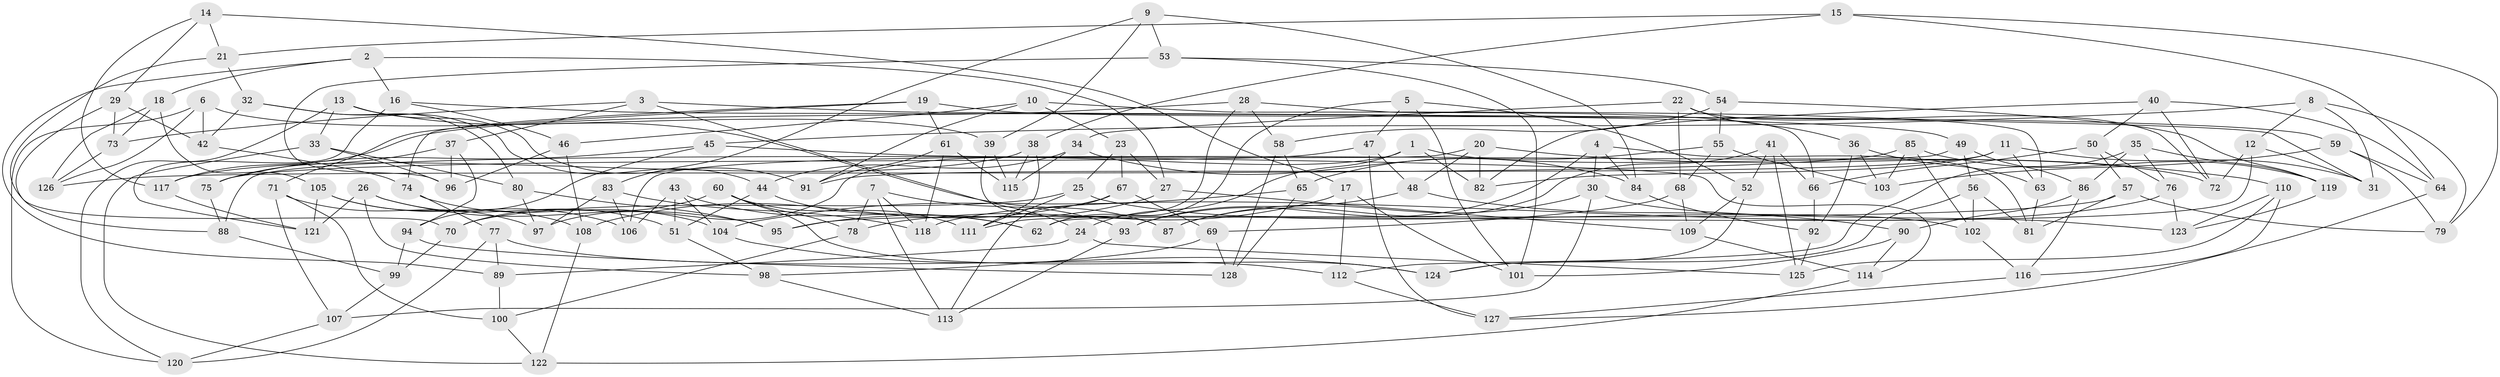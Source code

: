 // coarse degree distribution, {5: 0.09803921568627451, 10: 0.0784313725490196, 6: 0.13725490196078433, 7: 0.0784313725490196, 4: 0.3333333333333333, 8: 0.0784313725490196, 9: 0.0784313725490196, 13: 0.0392156862745098, 15: 0.0196078431372549, 3: 0.0392156862745098, 12: 0.0196078431372549}
// Generated by graph-tools (version 1.1) at 2025/20/03/04/25 18:20:33]
// undirected, 128 vertices, 256 edges
graph export_dot {
graph [start="1"]
  node [color=gray90,style=filled];
  1;
  2;
  3;
  4;
  5;
  6;
  7;
  8;
  9;
  10;
  11;
  12;
  13;
  14;
  15;
  16;
  17;
  18;
  19;
  20;
  21;
  22;
  23;
  24;
  25;
  26;
  27;
  28;
  29;
  30;
  31;
  32;
  33;
  34;
  35;
  36;
  37;
  38;
  39;
  40;
  41;
  42;
  43;
  44;
  45;
  46;
  47;
  48;
  49;
  50;
  51;
  52;
  53;
  54;
  55;
  56;
  57;
  58;
  59;
  60;
  61;
  62;
  63;
  64;
  65;
  66;
  67;
  68;
  69;
  70;
  71;
  72;
  73;
  74;
  75;
  76;
  77;
  78;
  79;
  80;
  81;
  82;
  83;
  84;
  85;
  86;
  87;
  88;
  89;
  90;
  91;
  92;
  93;
  94;
  95;
  96;
  97;
  98;
  99;
  100;
  101;
  102;
  103;
  104;
  105;
  106;
  107;
  108;
  109;
  110;
  111;
  112;
  113;
  114;
  115;
  116;
  117;
  118;
  119;
  120;
  121;
  122;
  123;
  124;
  125;
  126;
  127;
  128;
  1 -- 72;
  1 -- 82;
  1 -- 24;
  1 -- 97;
  2 -- 89;
  2 -- 27;
  2 -- 16;
  2 -- 18;
  3 -- 31;
  3 -- 73;
  3 -- 37;
  3 -- 24;
  4 -- 93;
  4 -- 81;
  4 -- 84;
  4 -- 30;
  5 -- 101;
  5 -- 62;
  5 -- 47;
  5 -- 52;
  6 -- 126;
  6 -- 39;
  6 -- 120;
  6 -- 42;
  7 -- 93;
  7 -- 113;
  7 -- 78;
  7 -- 118;
  8 -- 12;
  8 -- 79;
  8 -- 31;
  8 -- 45;
  9 -- 83;
  9 -- 84;
  9 -- 53;
  9 -- 39;
  10 -- 63;
  10 -- 46;
  10 -- 23;
  10 -- 91;
  11 -- 82;
  11 -- 63;
  11 -- 91;
  11 -- 31;
  12 -- 72;
  12 -- 31;
  12 -- 62;
  13 -- 120;
  13 -- 91;
  13 -- 33;
  13 -- 87;
  14 -- 17;
  14 -- 117;
  14 -- 29;
  14 -- 21;
  15 -- 64;
  15 -- 21;
  15 -- 79;
  15 -- 38;
  16 -- 121;
  16 -- 49;
  16 -- 46;
  17 -- 78;
  17 -- 101;
  17 -- 112;
  18 -- 105;
  18 -- 126;
  18 -- 73;
  19 -- 59;
  19 -- 71;
  19 -- 61;
  19 -- 74;
  20 -- 82;
  20 -- 48;
  20 -- 88;
  20 -- 110;
  21 -- 32;
  21 -- 70;
  22 -- 72;
  22 -- 68;
  22 -- 34;
  22 -- 36;
  23 -- 67;
  23 -- 25;
  23 -- 27;
  24 -- 125;
  24 -- 89;
  25 -- 70;
  25 -- 111;
  25 -- 102;
  26 -- 51;
  26 -- 98;
  26 -- 95;
  26 -- 121;
  27 -- 109;
  27 -- 95;
  28 -- 58;
  28 -- 117;
  28 -- 111;
  28 -- 66;
  29 -- 73;
  29 -- 42;
  29 -- 88;
  30 -- 87;
  30 -- 107;
  30 -- 123;
  32 -- 42;
  32 -- 80;
  32 -- 44;
  33 -- 122;
  33 -- 80;
  33 -- 96;
  34 -- 44;
  34 -- 115;
  34 -- 84;
  35 -- 119;
  35 -- 86;
  35 -- 112;
  35 -- 76;
  36 -- 63;
  36 -- 103;
  36 -- 92;
  37 -- 96;
  37 -- 75;
  37 -- 94;
  38 -- 117;
  38 -- 115;
  38 -- 111;
  39 -- 87;
  39 -- 115;
  40 -- 72;
  40 -- 82;
  40 -- 50;
  40 -- 64;
  41 -- 66;
  41 -- 125;
  41 -- 87;
  41 -- 52;
  42 -- 74;
  43 -- 62;
  43 -- 51;
  43 -- 104;
  43 -- 106;
  44 -- 51;
  44 -- 62;
  45 -- 75;
  45 -- 114;
  45 -- 94;
  46 -- 96;
  46 -- 108;
  47 -- 75;
  47 -- 127;
  47 -- 48;
  48 -- 90;
  48 -- 93;
  49 -- 56;
  49 -- 106;
  49 -- 86;
  50 -- 57;
  50 -- 76;
  50 -- 66;
  51 -- 98;
  52 -- 109;
  52 -- 124;
  53 -- 101;
  53 -- 54;
  53 -- 96;
  54 -- 58;
  54 -- 55;
  54 -- 119;
  55 -- 65;
  55 -- 103;
  55 -- 68;
  56 -- 102;
  56 -- 81;
  56 -- 124;
  57 -- 81;
  57 -- 95;
  57 -- 79;
  58 -- 128;
  58 -- 65;
  59 -- 64;
  59 -- 79;
  59 -- 103;
  60 -- 70;
  60 -- 78;
  60 -- 124;
  60 -- 111;
  61 -- 91;
  61 -- 115;
  61 -- 118;
  63 -- 81;
  64 -- 127;
  65 -- 104;
  65 -- 128;
  66 -- 92;
  67 -- 69;
  67 -- 113;
  67 -- 108;
  68 -- 109;
  68 -- 69;
  69 -- 128;
  69 -- 98;
  70 -- 99;
  71 -- 107;
  71 -- 100;
  71 -- 97;
  73 -- 126;
  74 -- 104;
  74 -- 77;
  75 -- 88;
  76 -- 123;
  76 -- 118;
  77 -- 120;
  77 -- 112;
  77 -- 89;
  78 -- 100;
  80 -- 97;
  80 -- 95;
  83 -- 97;
  83 -- 118;
  83 -- 106;
  84 -- 92;
  85 -- 103;
  85 -- 102;
  85 -- 119;
  85 -- 126;
  86 -- 90;
  86 -- 116;
  88 -- 99;
  89 -- 100;
  90 -- 114;
  90 -- 101;
  92 -- 125;
  93 -- 113;
  94 -- 128;
  94 -- 99;
  98 -- 113;
  99 -- 107;
  100 -- 122;
  102 -- 116;
  104 -- 124;
  105 -- 121;
  105 -- 108;
  105 -- 106;
  107 -- 120;
  108 -- 122;
  109 -- 114;
  110 -- 116;
  110 -- 125;
  110 -- 123;
  112 -- 127;
  114 -- 122;
  116 -- 127;
  117 -- 121;
  119 -- 123;
}
